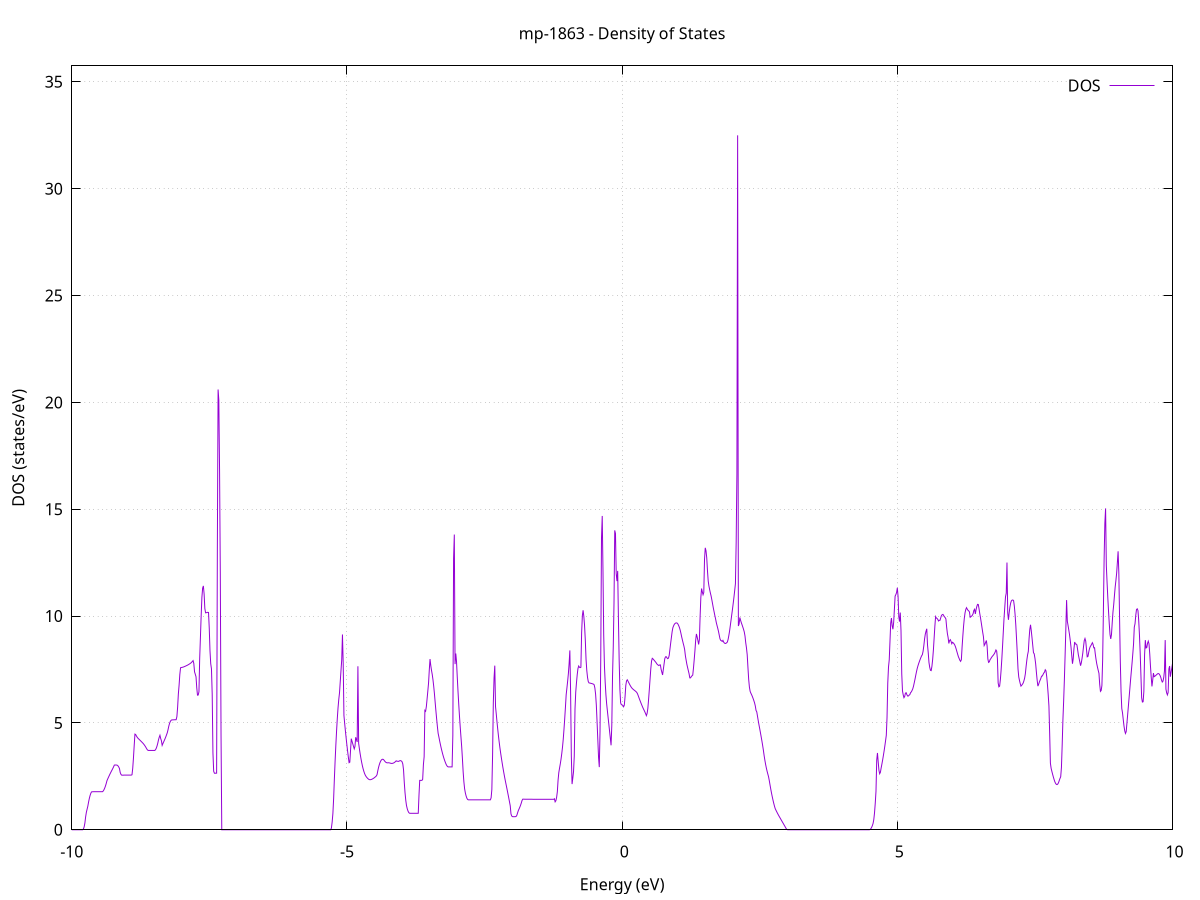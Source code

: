 set title 'mp-1863 - Density of States'
set xlabel 'Energy (eV)'
set ylabel 'DOS (states/eV)'
set grid
set xrange [-10:10]
set yrange [0:35.748]
set xzeroaxis lt -1
set terminal png size 800,600
set output 'mp-1863_dos_gnuplot.png'
plot '-' using 1:2 with lines title 'DOS'
-11.018900 0.000000
-11.005600 0.000000
-10.992200 0.000000
-10.978800 0.000000
-10.965400 0.000000
-10.952100 0.000000
-10.938700 0.000000
-10.925300 0.000000
-10.912000 0.000000
-10.898600 0.000000
-10.885200 0.000000
-10.871800 0.000000
-10.858500 0.000000
-10.845100 0.000000
-10.831700 0.000000
-10.818400 0.000000
-10.805000 0.000000
-10.791600 0.000000
-10.778200 0.000000
-10.764900 0.000000
-10.751500 0.000000
-10.738100 0.000000
-10.724800 0.000000
-10.711400 0.000000
-10.698000 0.000000
-10.684600 0.000000
-10.671300 0.000000
-10.657900 0.000000
-10.644500 0.000000
-10.631200 0.000000
-10.617800 0.000000
-10.604400 0.000000
-10.591000 0.000000
-10.577700 0.000000
-10.564300 0.000000
-10.550900 0.000000
-10.537600 0.000000
-10.524200 0.000000
-10.510800 0.000000
-10.497400 0.000000
-10.484100 0.000000
-10.470700 0.000000
-10.457300 0.000000
-10.444000 0.000000
-10.430600 0.000000
-10.417200 0.000000
-10.403800 0.000000
-10.390500 0.000000
-10.377100 0.000000
-10.363700 0.000000
-10.350400 0.000000
-10.337000 0.000000
-10.323600 0.000000
-10.310200 0.000000
-10.296900 0.000000
-10.283500 0.000000
-10.270100 0.000000
-10.256800 0.000000
-10.243400 0.000000
-10.230000 0.000000
-10.216600 0.000000
-10.203300 0.000000
-10.189900 0.000000
-10.176500 0.000000
-10.163200 0.000000
-10.149800 0.000000
-10.136400 0.000000
-10.123000 0.000000
-10.109700 0.000000
-10.096300 0.000000
-10.082900 0.000000
-10.069600 0.000000
-10.056200 0.000000
-10.042800 0.000000
-10.029400 0.000000
-10.016100 0.000000
-10.002700 0.000000
-9.989300 0.000000
-9.976000 0.000000
-9.962600 0.000000
-9.949200 0.000000
-9.935800 0.000000
-9.922500 0.000000
-9.909100 0.000000
-9.895700 0.000000
-9.882400 0.000000
-9.869000 0.000000
-9.855600 0.000000
-9.842200 0.000000
-9.828900 0.000000
-9.815500 0.000000
-9.802100 0.000300
-9.788800 0.036900
-9.775400 0.135500
-9.762000 0.317200
-9.748600 0.602800
-9.735300 0.816600
-9.721900 0.961800
-9.708500 1.105700
-9.695200 1.296000
-9.681800 1.462000
-9.668400 1.597600
-9.655000 1.702900
-9.641700 1.771100
-9.628300 1.780000
-9.614900 1.780200
-9.601600 1.780400
-9.588200 1.780600
-9.574800 1.780800
-9.561400 1.781000
-9.548100 1.781100
-9.534700 1.781300
-9.521300 1.781400
-9.508000 1.781600
-9.494600 1.781700
-9.481200 1.781800
-9.467800 1.781900
-9.454500 1.782100
-9.441100 1.782700
-9.427700 1.818200
-9.414400 1.878400
-9.401000 1.956700
-9.387600 2.053000
-9.374200 2.167400
-9.360900 2.298700
-9.347500 2.377800
-9.334100 2.454600
-9.320800 2.529200
-9.307400 2.601600
-9.294000 2.671800
-9.280600 2.739800
-9.267300 2.805600
-9.253900 2.873600
-9.240500 2.947000
-9.227200 3.025800
-9.213800 3.032800
-9.200400 3.028400
-9.187000 3.029900
-9.173700 3.020400
-9.160300 2.989000
-9.146900 2.937900
-9.133600 2.863500
-9.120200 2.680500
-9.106800 2.595200
-9.093400 2.555600
-9.080100 2.556100
-9.066700 2.556600
-9.053300 2.557100
-9.039900 2.557500
-9.026600 2.557800
-9.013200 2.558100
-8.999800 2.558300
-8.986500 2.558500
-8.973100 2.558700
-8.959700 2.558700
-8.946300 2.558700
-8.933000 2.558700
-8.919600 2.558600
-8.906200 2.574600
-8.892900 2.874600
-8.879500 3.361200
-8.866100 3.940200
-8.852700 4.477300
-8.839400 4.457700
-8.826000 4.390700
-8.812600 4.333800
-8.799300 4.288800
-8.785900 4.254000
-8.772500 4.220500
-8.759100 4.186600
-8.745800 4.152300
-8.732400 4.117700
-8.719000 4.082700
-8.705700 4.046400
-8.692300 4.005200
-8.678900 3.958800
-8.665500 3.907100
-8.652200 3.850300
-8.638800 3.788200
-8.625400 3.737900
-8.612100 3.714600
-8.598700 3.711700
-8.585300 3.711900
-8.571900 3.712000
-8.558600 3.712100
-8.545200 3.712200
-8.531800 3.712300
-8.518500 3.712400
-8.505100 3.712500
-8.491700 3.713700
-8.478300 3.747100
-8.465000 3.816800
-8.451600 3.916400
-8.438200 4.045700
-8.424900 4.204900
-8.411500 4.328700
-8.398100 4.421800
-8.384700 4.269600
-8.371400 4.168100
-8.358000 3.950900
-8.344600 4.032000
-8.331300 4.110100
-8.317900 4.186700
-8.304500 4.268000
-8.291100 4.354900
-8.277800 4.447300
-8.264400 4.545200
-8.251000 4.686500
-8.237700 4.847900
-8.224300 4.973400
-8.210900 5.062900
-8.197500 5.117200
-8.184200 5.140300
-8.170800 5.142800
-8.157400 5.144600
-8.144100 5.146200
-8.130700 5.147800
-8.117300 5.149300
-8.103900 5.150800
-8.090600 5.293300
-8.077200 5.727600
-8.063800 6.355000
-8.050500 6.760700
-8.037100 7.266600
-8.023700 7.582200
-8.010300 7.591400
-7.997000 7.599200
-7.983600 7.608400
-7.970200 7.619000
-7.956900 7.632700
-7.943500 7.648000
-7.930100 7.663700
-7.916700 7.679900
-7.903400 7.696600
-7.890000 7.714900
-7.876600 7.734800
-7.863300 7.756500
-7.849900 7.779800
-7.836500 7.805600
-7.823100 7.837400
-7.809800 7.875300
-7.796400 7.916400
-7.783000 7.783100
-7.769700 7.391600
-7.756300 7.279600
-7.742900 7.160700
-7.729500 6.649400
-7.716200 6.300000
-7.702800 6.305900
-7.689400 6.460700
-7.676100 8.017600
-7.662700 9.012500
-7.649300 10.014800
-7.635900 10.877800
-7.622600 11.308300
-7.609200 11.412100
-7.595800 11.036300
-7.582500 10.353700
-7.569100 10.152300
-7.555700 10.159100
-7.542300 10.167300
-7.529000 10.176900
-7.515600 10.167700
-7.502200 9.431900
-7.488900 8.374400
-7.475500 7.771800
-7.462100 7.528600
-7.448700 6.345400
-7.435400 3.603200
-7.422000 2.738800
-7.408600 2.647300
-7.395300 2.647400
-7.381900 2.647500
-7.368500 2.647500
-7.355100 13.196000
-7.341800 20.602900
-7.328400 20.109100
-7.315000 16.839100
-7.301700 12.058400
-7.288300 4.450700
-7.274900 0.000000
-7.261500 0.000000
-7.248200 0.000000
-7.234800 0.000000
-7.221400 0.000000
-7.208100 0.000000
-7.194700 0.000000
-7.181300 0.000000
-7.167900 0.000000
-7.154600 0.000000
-7.141200 0.000000
-7.127800 0.000000
-7.114500 0.000000
-7.101100 0.000000
-7.087700 0.000000
-7.074300 0.000000
-7.061000 0.000000
-7.047600 0.000000
-7.034200 0.000000
-7.020900 0.000000
-7.007500 0.000000
-6.994100 0.000000
-6.980700 0.000000
-6.967400 0.000000
-6.954000 0.000000
-6.940600 0.000000
-6.927300 0.000000
-6.913900 0.000000
-6.900500 0.000000
-6.887100 0.000000
-6.873800 0.000000
-6.860400 0.000000
-6.847000 0.000000
-6.833600 0.000000
-6.820300 0.000000
-6.806900 0.000000
-6.793500 0.000000
-6.780200 0.000000
-6.766800 0.000000
-6.753400 0.000000
-6.740000 0.000000
-6.726700 0.000000
-6.713300 0.000000
-6.699900 0.000000
-6.686600 0.000000
-6.673200 0.000000
-6.659800 0.000000
-6.646400 0.000000
-6.633100 0.000000
-6.619700 0.000000
-6.606300 0.000000
-6.593000 0.000000
-6.579600 0.000000
-6.566200 0.000000
-6.552800 0.000000
-6.539500 0.000000
-6.526100 0.000000
-6.512700 0.000000
-6.499400 0.000000
-6.486000 0.000000
-6.472600 0.000000
-6.459200 0.000000
-6.445900 0.000000
-6.432500 0.000000
-6.419100 0.000000
-6.405800 0.000000
-6.392400 0.000000
-6.379000 0.000000
-6.365600 0.000000
-6.352300 0.000000
-6.338900 0.000000
-6.325500 0.000000
-6.312200 0.000000
-6.298800 0.000000
-6.285400 0.000000
-6.272000 0.000000
-6.258700 0.000000
-6.245300 0.000000
-6.231900 0.000000
-6.218600 0.000000
-6.205200 0.000000
-6.191800 0.000000
-6.178400 0.000000
-6.165100 0.000000
-6.151700 0.000000
-6.138300 0.000000
-6.125000 0.000000
-6.111600 0.000000
-6.098200 0.000000
-6.084800 0.000000
-6.071500 0.000000
-6.058100 0.000000
-6.044700 0.000000
-6.031400 0.000000
-6.018000 0.000000
-6.004600 0.000000
-5.991200 0.000000
-5.977900 0.000000
-5.964500 0.000000
-5.951100 0.000000
-5.937800 0.000000
-5.924400 0.000000
-5.911000 0.000000
-5.897600 0.000000
-5.884300 0.000000
-5.870900 0.000000
-5.857500 0.000000
-5.844200 0.000000
-5.830800 0.000000
-5.817400 0.000000
-5.804000 0.000000
-5.790700 0.000000
-5.777300 0.000000
-5.763900 0.000000
-5.750600 0.000000
-5.737200 0.000000
-5.723800 0.000000
-5.710400 0.000000
-5.697100 0.000000
-5.683700 0.000000
-5.670300 0.000000
-5.657000 0.000000
-5.643600 0.000000
-5.630200 0.000000
-5.616800 0.000000
-5.603500 0.000000
-5.590100 0.000000
-5.576700 0.000000
-5.563400 0.000000
-5.550000 0.000000
-5.536600 0.000000
-5.523200 0.000000
-5.509900 0.000000
-5.496500 0.000000
-5.483100 0.000000
-5.469800 0.000000
-5.456400 0.000000
-5.443000 0.000000
-5.429600 0.000000
-5.416300 0.000000
-5.402900 0.000000
-5.389500 0.000000
-5.376200 0.000000
-5.362800 0.000000
-5.349400 0.000000
-5.336000 0.000000
-5.322700 0.000000
-5.309300 0.000000
-5.295900 0.000000
-5.282600 0.086300
-5.269200 0.358700
-5.255800 0.763500
-5.242400 1.450900
-5.229100 2.368800
-5.215700 3.203400
-5.202300 3.955000
-5.189000 4.623400
-5.175600 5.208700
-5.162200 5.709300
-5.148800 6.101400
-5.135500 6.411700
-5.122100 6.930300
-5.108700 7.452000
-5.095400 7.946100
-5.082000 9.137700
-5.068600 7.789000
-5.055200 5.351300
-5.041900 4.980300
-5.028500 4.627700
-5.015100 4.293400
-5.001800 3.977500
-4.988400 3.680000
-4.975000 3.400800
-4.961600 3.140000
-4.948300 3.164100
-4.934900 3.728800
-4.921500 4.263600
-4.908200 4.141600
-4.894800 4.021300
-4.881400 3.902900
-4.868000 3.786200
-4.854700 3.900300
-4.841300 4.329800
-4.827900 4.218400
-4.814600 4.108800
-4.801200 7.652900
-4.787800 4.046600
-4.774400 3.796400
-4.761100 3.567400
-4.747700 3.359600
-4.734300 3.172900
-4.720900 3.007600
-4.707600 2.863400
-4.694200 2.740400
-4.680800 2.638600
-4.667500 2.558100
-4.654100 2.498700
-4.640700 2.452800
-4.627300 2.413600
-4.614000 2.381100
-4.600600 2.355300
-4.587200 2.342800
-4.573900 2.342400
-4.560500 2.351500
-4.547100 2.365800
-4.533700 2.383300
-4.520400 2.403900
-4.507000 2.427600
-4.493600 2.454500
-4.480300 2.484400
-4.466900 2.517500
-4.453500 2.580100
-4.440100 2.758200
-4.426800 2.911200
-4.413400 3.038900
-4.400000 3.141400
-4.386700 3.218600
-4.373300 3.270700
-4.359900 3.297600
-4.346500 3.299900
-4.333200 3.277600
-4.319800 3.231800
-4.306400 3.188000
-4.293100 3.156900
-4.279700 3.138400
-4.266300 3.132500
-4.252900 3.135200
-4.239600 3.134100
-4.226200 3.128200
-4.212800 3.117600
-4.199500 3.108000
-4.186100 3.105000
-4.172700 3.108600
-4.159300 3.118900
-4.146000 3.135900
-4.132600 3.159400
-4.119200 3.189700
-4.105900 3.226500
-4.092500 3.206500
-4.079100 3.207800
-4.065700 3.199000
-4.052400 3.213000
-4.039000 3.233700
-4.025600 3.235600
-4.012300 3.218600
-3.998900 3.182900
-3.985500 3.078900
-3.972100 2.802200
-3.958800 2.219100
-3.945400 1.747500
-3.932000 1.387300
-3.918700 1.138500
-3.905300 0.989100
-3.891900 0.882500
-3.878500 0.811400
-3.865200 0.775800
-3.851800 0.771200
-3.838400 0.771200
-3.825100 0.771200
-3.811700 0.771200
-3.798300 0.771200
-3.784900 0.771200
-3.771600 0.771200
-3.758200 0.771200
-3.744800 0.771200
-3.731500 0.771200
-3.718100 0.771200
-3.704700 0.771200
-3.691300 1.620200
-3.678000 2.313300
-3.664600 2.313300
-3.651200 2.313200
-3.637900 2.313200
-3.624500 2.358200
-3.611100 3.052200
-3.597700 3.418900
-3.584400 5.587000
-3.571000 5.548300
-3.557600 5.768900
-3.544300 6.122000
-3.530900 6.489700
-3.517500 6.872100
-3.504100 7.484300
-3.490800 7.988100
-3.477400 7.691500
-3.464000 7.462300
-3.450700 7.268700
-3.437300 7.020200
-3.423900 6.717000
-3.410500 6.359000
-3.397200 5.954500
-3.383800 5.559300
-3.370400 5.183800
-3.357100 4.827900
-3.343700 4.516700
-3.330300 4.349200
-3.316900 4.172100
-3.303600 4.005500
-3.290200 3.849500
-3.276800 3.704100
-3.263500 3.569200
-3.250100 3.445000
-3.236700 3.331300
-3.223300 3.228200
-3.210000 3.135600
-3.196600 3.053900
-3.183200 2.991900
-3.169900 2.954300
-3.156500 2.941200
-3.143100 2.941200
-3.129700 2.941200
-3.116400 2.941200
-3.103000 2.941200
-3.089600 2.941200
-3.076300 4.428900
-3.062900 12.691400
-3.049500 13.816400
-3.036100 7.752800
-3.022800 8.249800
-3.009400 7.866700
-2.996000 7.152700
-2.982700 6.491300
-2.969300 5.882500
-2.955900 5.326200
-2.942500 4.822400
-2.929200 4.355600
-2.915800 3.895300
-2.902400 3.335700
-2.889100 2.718000
-2.875700 2.245100
-2.862300 1.917100
-2.848900 1.723100
-2.835600 1.584100
-2.822200 1.483800
-2.808800 1.422400
-2.795500 1.399900
-2.782100 1.399800
-2.768700 1.399800
-2.755300 1.399800
-2.742000 1.399800
-2.728600 1.399800
-2.715200 1.399800
-2.701900 1.399800
-2.688500 1.399800
-2.675100 1.399800
-2.661700 1.399800
-2.648400 1.399800
-2.635000 1.399800
-2.621600 1.399800
-2.608300 1.399800
-2.594900 1.399800
-2.581500 1.399800
-2.568100 1.399700
-2.554800 1.399700
-2.541400 1.399700
-2.528000 1.399700
-2.514600 1.399700
-2.501300 1.399700
-2.487900 1.399700
-2.474500 1.399700
-2.461200 1.399700
-2.447800 1.399700
-2.434400 1.399700
-2.421000 1.399700
-2.407700 1.399700
-2.394300 1.399700
-2.380900 1.496300
-2.367600 1.880900
-2.354200 3.483500
-2.340800 5.941300
-2.327400 7.107200
-2.314100 7.680500
-2.300700 5.761700
-2.287300 5.417400
-2.274000 5.050100
-2.260600 4.707500
-2.247200 4.389400
-2.233800 4.096000
-2.220500 3.827200
-2.207100 3.582600
-2.193700 3.352100
-2.180400 3.131600
-2.167000 2.920900
-2.153600 2.720100
-2.140200 2.529200
-2.126900 2.348200
-2.113500 2.176900
-2.100100 2.008000
-2.086800 1.836300
-2.073400 1.661700
-2.060000 1.484400
-2.046600 1.304200
-2.033300 1.121200
-2.019900 0.740600
-2.006500 0.645900
-1.993200 0.614100
-1.979800 0.613100
-1.966400 0.613100
-1.953000 0.613100
-1.939700 0.613100
-1.926300 0.625300
-1.912900 0.681600
-1.899600 0.794700
-1.886200 0.899700
-1.872800 0.977800
-1.859400 1.056600
-1.846100 1.145500
-1.832700 1.249400
-1.819300 1.368300
-1.806000 1.431600
-1.792600 1.431200
-1.779200 1.430900
-1.765800 1.430600
-1.752500 1.430300
-1.739100 1.429900
-1.725700 1.429600
-1.712400 1.429400
-1.699000 1.429100
-1.685600 1.428800
-1.672200 1.428500
-1.658900 1.428300
-1.645500 1.428000
-1.632100 1.427800
-1.618800 1.427600
-1.605400 1.427400
-1.592000 1.427200
-1.578600 1.427000
-1.565300 1.426800
-1.551900 1.426600
-1.538500 1.426400
-1.525200 1.426300
-1.511800 1.426100
-1.498400 1.426000
-1.485000 1.425800
-1.471700 1.425700
-1.458300 1.425600
-1.444900 1.425500
-1.431600 1.425400
-1.418200 1.425300
-1.404800 1.425300
-1.391400 1.425200
-1.378100 1.425100
-1.364700 1.425100
-1.351300 1.425000
-1.338000 1.425000
-1.324600 1.425000
-1.311200 1.425000
-1.297800 1.425000
-1.284500 1.425000
-1.271100 1.425000
-1.257700 1.425000
-1.244400 1.425100
-1.231000 1.451600
-1.217600 1.307500
-1.204200 1.358200
-1.190900 1.512800
-1.177500 1.782100
-1.164100 2.323900
-1.150800 2.677700
-1.137400 2.886400
-1.124000 3.081300
-1.110600 3.301900
-1.097300 3.560700
-1.083900 3.860800
-1.070500 4.230200
-1.057200 4.686400
-1.043800 5.191200
-1.030400 5.736300
-1.017000 6.321900
-1.003700 6.631100
-0.990300 6.953200
-0.976900 7.311700
-0.963600 7.780000
-0.950200 8.392500
-0.936800 6.491200
-0.923400 3.466100
-0.910100 2.138300
-0.896700 2.412400
-0.883300 2.720600
-0.870000 3.445100
-0.856600 5.648800
-0.843200 6.441900
-0.829800 6.884000
-0.816500 7.251000
-0.803100 7.542900
-0.789700 7.663700
-0.776400 7.607100
-0.763000 7.588100
-0.749600 7.604900
-0.736200 9.227900
-0.722900 10.019600
-0.709500 10.271100
-0.696100 9.985500
-0.682800 9.550600
-0.669400 8.878500
-0.656000 7.979700
-0.642600 7.461300
-0.629300 7.134500
-0.615900 6.938700
-0.602500 6.873800
-0.589200 6.866000
-0.575800 6.858500
-0.562400 6.849800
-0.549000 6.839800
-0.535700 6.828500
-0.522300 6.816000
-0.508900 6.787200
-0.495600 6.635900
-0.482200 6.341600
-0.468800 5.825300
-0.455400 5.034500
-0.442100 4.221700
-0.428700 3.387000
-0.415300 2.931600
-0.402000 4.591500
-0.388600 8.068800
-0.375200 13.651800
-0.361800 14.687400
-0.348500 12.190000
-0.335100 9.120900
-0.321700 7.653600
-0.308300 6.909700
-0.295000 6.323700
-0.281600 5.895300
-0.268200 5.567500
-0.254900 5.250400
-0.241500 4.930700
-0.228100 4.607700
-0.214700 4.281500
-0.201400 3.952100
-0.188000 4.879500
-0.174600 7.201600
-0.161300 8.569100
-0.147900 10.620500
-0.134500 14.011500
-0.121100 13.862600
-0.107800 11.980400
-0.094400 11.638900
-0.081000 12.114400
-0.067700 9.895800
-0.054300 7.946800
-0.040900 6.573800
-0.027500 5.936600
-0.014200 5.853400
-0.000800 5.844900
0.012600 5.816500
0.025900 5.755800
0.039300 5.833000
0.052700 6.222500
0.066100 6.749400
0.079400 6.961900
0.092800 7.018300
0.106200 6.956400
0.119500 6.887800
0.132900 6.820100
0.146300 6.753500
0.159700 6.694700
0.173000 6.645400
0.186400 6.605800
0.199800 6.574600
0.213100 6.545600
0.226500 6.518000
0.239900 6.491700
0.253300 6.460700
0.266600 6.422700
0.280000 6.358400
0.293400 6.266600
0.306700 6.171300
0.320100 6.078600
0.333500 5.988300
0.346900 5.900400
0.360200 5.815100
0.373600 5.732300
0.387000 5.656600
0.400300 5.586000
0.413700 5.510600
0.427100 5.429200
0.440500 5.341700
0.453800 5.447700
0.467200 5.685900
0.480600 6.101200
0.493900 6.567100
0.507300 7.051200
0.520700 7.537000
0.534100 7.893000
0.547400 8.023900
0.560800 7.996200
0.574200 7.955000
0.587500 7.913400
0.600900 7.871400
0.614300 7.829000
0.627700 7.774600
0.641000 7.731800
0.654400 7.706400
0.667800 7.684400
0.681100 7.713600
0.694500 7.717900
0.707900 7.511600
0.721300 7.375300
0.734600 7.245400
0.748000 7.498300
0.761400 7.752000
0.774700 8.007700
0.788100 8.094200
0.801500 8.098600
0.814900 8.044200
0.828200 8.007600
0.841600 8.033000
0.855000 8.160700
0.868300 8.446800
0.881700 8.730500
0.895100 9.004800
0.908500 9.272900
0.921800 9.457700
0.935200 9.547100
0.948600 9.616900
0.961900 9.656000
0.975300 9.677400
0.988700 9.681000
1.002100 9.666800
1.015400 9.617900
1.028800 9.545000
1.042200 9.454400
1.055500 9.335800
1.068900 9.183600
1.082300 9.020600
1.095700 8.873400
1.109000 8.730400
1.122400 8.596800
1.135800 8.434700
1.149100 8.142300
1.162500 7.940400
1.175900 7.744900
1.189300 7.592500
1.202600 7.447300
1.216000 7.302700
1.229400 7.107800
1.242700 7.109300
1.256100 7.166200
1.269500 7.206200
1.282900 7.240300
1.296200 7.571700
1.309600 7.967800
1.323000 8.394500
1.336300 8.877800
1.349700 9.164100
1.363100 9.023200
1.376500 8.856000
1.389800 8.672700
1.403200 8.893800
1.416600 9.979500
1.429900 10.871500
1.443300 11.290200
1.456700 11.133500
1.470100 11.001000
1.483400 11.105300
1.496800 12.654600
1.510200 13.194300
1.523500 13.058200
1.536900 12.733200
1.550300 12.126100
1.563700 11.644800
1.577000 11.406000
1.590400 11.232400
1.603800 11.074400
1.617100 10.932200
1.630500 10.753000
1.643900 10.561200
1.657300 10.370500
1.670600 10.201800
1.684000 10.030100
1.697400 9.872000
1.710700 9.698900
1.724100 9.558100
1.737500 9.426600
1.750900 9.280900
1.764200 9.109200
1.777600 8.937600
1.791000 8.863200
1.804400 8.845900
1.817700 8.813900
1.831100 8.862200
1.844500 8.781700
1.857800 8.739700
1.871200 8.717900
1.884600 8.723200
1.898000 8.749000
1.911300 8.784300
1.924700 8.901400
1.938100 9.082400
1.951400 9.289400
1.964800 9.540100
1.978200 9.802400
1.991600 10.064000
2.004900 10.323600
2.018300 10.599200
2.031700 10.889600
2.045000 11.194800
2.058400 11.514900
2.071800 13.435300
2.085200 16.637800
2.098500 32.498100
2.111900 9.534900
2.125300 9.632700
2.138600 9.935000
2.152000 9.802500
2.165400 9.690500
2.178800 9.592400
2.192100 9.490700
2.205500 9.382900
2.218900 9.260000
2.232200 9.070700
2.245600 8.754000
2.259000 8.511400
2.272400 8.188800
2.285700 7.602900
2.299100 7.037600
2.312500 6.672700
2.325800 6.477900
2.339200 6.391400
2.352600 6.318700
2.366000 6.236900
2.379300 6.146200
2.392700 6.046400
2.406100 5.937600
2.419400 5.795400
2.432800 5.585100
2.446200 5.517000
2.459600 5.311000
2.472900 5.103900
2.486300 4.910500
2.499700 4.727500
2.513000 4.540000
2.526400 4.347800
2.539800 4.149200
2.553200 3.940100
2.566500 3.719600
2.579900 3.470100
2.593300 3.255700
2.606600 3.063000
2.620000 2.891800
2.633400 2.742300
2.646800 2.610400
2.660100 2.484000
2.673500 2.301900
2.686900 2.101400
2.700200 1.905700
2.713600 1.722400
2.727000 1.551500
2.740400 1.393100
2.753700 1.247100
2.767100 1.113500
2.780500 0.994400
2.793800 0.921000
2.807200 0.850800
2.820600 0.783000
2.834000 0.717600
2.847300 0.654600
2.860700 0.594000
2.874100 0.534200
2.887400 0.474400
2.900800 0.414500
2.914200 0.354500
2.927600 0.294400
2.940900 0.234200
2.954300 0.173900
2.967700 0.113600
2.981000 0.053200
2.994400 0.011400
3.007800 0.000000
3.021200 0.000000
3.034500 0.000000
3.047900 0.000000
3.061300 0.000000
3.074600 0.000000
3.088000 0.000000
3.101400 0.000000
3.114800 0.000000
3.128100 0.000000
3.141500 0.000000
3.154900 0.000000
3.168200 0.000000
3.181600 0.000000
3.195000 0.000000
3.208400 0.000000
3.221700 0.000000
3.235100 0.000000
3.248500 0.000000
3.261800 0.000000
3.275200 0.000000
3.288600 0.000000
3.302000 0.000000
3.315300 0.000000
3.328700 0.000000
3.342100 0.000000
3.355400 0.000000
3.368800 0.000000
3.382200 0.000000
3.395600 0.000000
3.408900 0.000000
3.422300 0.000000
3.435700 0.000000
3.449000 0.000000
3.462400 0.000000
3.475800 0.000000
3.489200 0.000000
3.502500 0.000000
3.515900 0.000000
3.529300 0.000000
3.542600 0.000000
3.556000 0.000000
3.569400 0.000000
3.582800 0.000000
3.596100 0.000000
3.609500 0.000000
3.622900 0.000000
3.636200 0.000000
3.649600 0.000000
3.663000 0.000000
3.676400 0.000000
3.689700 0.000000
3.703100 0.000000
3.716500 0.000000
3.729800 0.000000
3.743200 0.000000
3.756600 0.000000
3.770000 0.000000
3.783300 0.000000
3.796700 0.000000
3.810100 0.000000
3.823400 0.000000
3.836800 0.000000
3.850200 0.000000
3.863600 0.000000
3.876900 0.000000
3.890300 0.000000
3.903700 0.000000
3.917000 0.000000
3.930400 0.000000
3.943800 0.000000
3.957200 0.000000
3.970500 0.000000
3.983900 0.000000
3.997300 0.000000
4.010700 0.000000
4.024000 0.000000
4.037400 0.000000
4.050800 0.000000
4.064100 0.000000
4.077500 0.000000
4.090900 0.000000
4.104300 0.000000
4.117600 0.000000
4.131000 0.000000
4.144400 0.000000
4.157700 0.000000
4.171100 0.000000
4.184500 0.000000
4.197900 0.000000
4.211200 0.000000
4.224600 0.000000
4.238000 0.000000
4.251300 0.000000
4.264700 0.000000
4.278100 0.000000
4.291500 0.000000
4.304800 0.000000
4.318200 0.000000
4.331600 0.000000
4.344900 0.000000
4.358300 0.000000
4.371700 0.000000
4.385100 0.000000
4.398400 0.000000
4.411800 0.000000
4.425200 0.000000
4.438500 0.000000
4.451900 0.000000
4.465300 0.000000
4.478700 0.000000
4.492000 0.000100
4.505400 0.013300
4.518800 0.049200
4.532100 0.107800
4.545500 0.189000
4.558900 0.293000
4.572300 0.474200
4.585600 0.787300
4.599000 1.239700
4.612400 1.799100
4.625700 3.258500
4.639100 3.594200
4.652500 3.176800
4.665900 2.789600
4.679200 2.621800
4.692600 2.688500
4.706000 2.891500
4.719300 3.068800
4.732700 3.259700
4.746100 3.464400
4.759500 3.682800
4.772800 3.915000
4.786200 4.160900
4.799600 4.420500
4.812900 5.250800
4.826300 6.864200
4.839700 7.614200
4.853100 7.952100
4.866400 8.799100
4.879800 9.670900
4.893200 9.908800
4.906500 9.546300
4.919900 9.384800
4.933300 9.700800
4.946700 10.315100
4.960000 10.936000
4.973400 11.004600
4.986800 11.102500
5.000100 11.322900
5.013500 10.923800
5.026900 9.966800
5.040300 9.742900
5.053600 10.165300
5.067000 9.318200
5.080400 7.294400
5.093700 6.501300
5.107100 6.311300
5.120500 6.182200
5.133900 6.238900
5.147200 6.395800
5.160600 6.412700
5.174000 6.320900
5.187300 6.258800
5.200700 6.260300
5.214100 6.298800
5.227500 6.325900
5.240800 6.415700
5.254200 6.452000
5.267600 6.518000
5.280900 6.599100
5.294300 6.721200
5.307700 6.881500
5.321100 7.043600
5.334400 7.222300
5.347800 7.392800
5.361200 7.545400
5.374500 7.668700
5.387900 7.776600
5.401300 7.877700
5.414700 7.971800
5.428000 8.059000
5.441400 8.139400
5.454800 8.194900
5.468100 8.353600
5.481500 8.611500
5.494900 8.925000
5.508300 9.157000
5.521600 9.292000
5.535000 9.406900
5.548400 8.651100
5.561700 8.288100
5.575100 7.828800
5.588500 7.604000
5.601900 7.462900
5.615200 7.448700
5.628600 7.648700
5.642000 7.966700
5.655300 8.408700
5.668700 8.963500
5.682100 9.524500
5.695500 9.975800
5.708800 9.910100
5.722200 9.888400
5.735600 9.842700
5.748900 9.770600
5.762300 9.799800
5.775700 9.803200
5.789100 9.921200
5.802400 10.029800
5.815800 10.066200
5.829200 10.078900
5.842500 10.023700
5.855900 9.969000
5.869300 9.929400
5.882700 9.865300
5.896000 9.483600
5.909400 9.186300
5.922800 8.998200
5.936100 8.719700
5.949500 8.855100
5.962900 8.897000
5.976300 8.818100
5.989600 8.706600
6.003000 8.773800
6.016400 8.747000
6.029700 8.705400
6.043100 8.648800
6.056500 8.563200
6.069900 8.454200
6.083200 8.331500
6.096600 8.211800
6.110000 8.096200
6.123400 8.016400
6.136700 7.930800
6.150100 7.881300
6.163500 7.958900
6.176800 8.552300
6.190200 9.060900
6.203600 9.525100
6.217000 9.893600
6.230300 10.149400
6.243700 10.308100
6.257100 10.392800
6.270400 10.327600
6.283800 10.271900
6.297200 10.244300
6.310600 10.194000
6.323900 9.944300
6.337300 9.973000
6.350700 9.999300
6.364000 10.039800
6.377400 10.116400
6.390800 10.267600
6.404200 10.319400
6.417500 10.100400
6.430900 10.299300
6.444300 10.448700
6.457600 10.548700
6.471000 10.544000
6.484400 10.347400
6.497800 10.122700
6.511100 9.923900
6.524500 9.703300
6.537900 9.474100
6.551200 9.245000
6.564600 9.035800
6.578000 8.620400
6.591400 8.682700
6.604700 8.768200
6.618100 8.858400
6.631500 8.596600
6.644800 7.994700
6.658200 7.833300
6.671600 7.859500
6.685000 7.960300
6.698300 8.005400
6.711700 8.065100
6.725100 8.113400
6.738400 8.152200
6.751800 8.196300
6.765200 8.250100
6.778600 8.322500
6.791900 8.414500
6.805300 8.359900
6.818700 8.005200
6.832000 6.872300
6.845400 6.689500
6.858800 6.720600
6.872200 7.020800
6.885500 7.461500
6.898900 7.991400
6.912300 8.607900
6.925600 9.261100
6.939000 9.902000
6.952400 10.407600
6.965800 10.899900
6.979100 11.074300
6.992500 12.507200
7.005900 10.143500
7.019200 9.825200
7.032600 10.163600
7.046000 10.424400
7.059400 10.607800
7.072700 10.713600
7.086100 10.746200
7.099500 10.753800
7.112800 10.721000
7.126200 10.465800
7.139600 10.082600
7.153000 9.572900
7.166300 8.937300
7.179700 8.256900
7.193100 7.522100
7.206400 7.150900
7.219800 6.985300
7.233200 6.840300
7.246600 6.722300
7.259900 6.761100
7.273300 6.808900
7.286700 6.867000
7.300000 6.966500
7.313400 7.098400
7.326800 7.310100
7.340200 7.645700
7.353500 7.944000
7.366900 8.185000
7.380300 8.350500
7.393600 8.932800
7.407000 9.376600
7.420400 9.593400
7.433800 9.316500
7.447100 8.991000
7.460500 8.637000
7.473900 8.287200
7.487200 8.235600
7.500600 8.029400
7.514000 7.758800
7.527400 7.359800
7.540700 7.002500
7.554100 6.722300
7.567500 6.806100
7.580800 6.914400
7.594200 6.998600
7.607600 7.083500
7.621000 7.189900
7.634300 7.195500
7.647700 7.265200
7.661100 7.335300
7.674400 7.375900
7.687800 7.487500
7.701200 7.437100
7.714600 7.165600
7.727900 6.794000
7.741300 6.331900
7.754700 5.794000
7.768000 4.526600
7.781400 3.118000
7.794800 2.876400
7.808200 2.732900
7.821500 2.597900
7.834900 2.471600
7.848300 2.354000
7.861600 2.250400
7.875000 2.174700
7.888400 2.127600
7.901800 2.114200
7.915100 2.138600
7.928500 2.200600
7.941900 2.300400
7.955200 2.400500
7.968600 2.482500
7.982000 2.916500
7.995400 3.953200
8.008700 5.136100
8.022100 6.017800
8.035500 7.029600
8.048800 8.171500
8.062200 9.422600
8.075600 10.749000
8.089000 9.762300
8.102300 9.559700
8.115700 9.350000
8.129100 9.125300
8.142400 8.856900
8.155800 8.549400
8.169200 8.162200
8.182600 7.769600
8.195900 8.002400
8.209300 8.470900
8.222700 8.786400
8.236000 8.696000
8.249400 8.691100
8.262800 8.652700
8.276200 8.428400
8.289500 8.189100
8.302900 8.022100
8.316300 7.853400
8.329700 7.679500
8.343000 7.810500
8.356400 8.017700
8.369800 8.262700
8.383100 8.568000
8.396500 8.850500
8.409900 8.950300
8.423300 8.830700
8.436600 8.467100
8.450000 8.091800
8.463400 8.110500
8.476700 8.296600
8.490100 8.457200
8.503500 8.563400
8.516900 8.616900
8.530200 8.680700
8.543600 8.755000
8.557000 8.677300
8.570300 8.513500
8.583700 8.518900
8.597100 8.224800
8.610500 7.974400
8.623800 7.767900
8.637200 7.603300
8.650600 7.457800
8.663900 7.318700
8.677300 6.803100
8.690700 6.476900
8.704100 6.518700
8.717400 6.753700
8.730800 7.954500
8.744200 10.195300
8.757500 12.670400
8.770900 14.346500
8.784300 15.038200
8.797700 12.363300
8.811000 11.586800
8.824400 10.865300
8.837800 10.217300
8.851100 9.642700
8.864500 9.143100
8.877900 8.931400
8.891300 9.136400
8.904600 9.684300
8.918000 10.180300
8.931400 10.522300
8.944700 10.944300
8.958100 11.351000
8.971500 11.660400
8.984900 11.997800
8.998200 12.499600
9.011600 13.031000
9.025000 12.018800
9.038300 9.914400
9.051700 7.878600
9.065100 6.472200
9.078500 5.674600
9.091800 5.469300
9.105200 5.155900
9.118600 4.858600
9.131900 4.632300
9.145300 4.506800
9.158700 4.591400
9.172100 4.991300
9.185400 5.392900
9.198800 5.798200
9.212200 6.207100
9.225500 6.619600
9.238900 7.035700
9.252300 7.427000
9.265700 7.821400
9.279000 8.244100
9.292400 8.693700
9.305800 9.484400
9.319100 9.639900
9.332500 10.036700
9.345900 10.307100
9.359300 10.340200
9.372600 10.258600
9.386000 9.798900
9.399400 9.132800
9.412700 8.281300
9.426100 7.244400
9.439500 6.173200
9.452900 5.978000
9.466200 5.992100
9.479600 6.473000
9.493000 8.197800
9.506300 8.876900
9.519700 8.508300
9.533100 8.529600
9.546500 8.727300
9.559800 8.825600
9.573200 8.699600
9.586600 8.231700
9.599900 7.649900
9.613300 7.142400
9.626700 6.709100
9.640100 6.998100
9.653400 7.331800
9.666800 7.165100
9.680200 7.186500
9.693500 7.216300
9.706900 7.247200
9.720300 7.279400
9.733700 7.307400
9.747000 7.309100
9.760400 7.281500
9.773800 7.222000
9.787100 7.130200
9.800500 7.006000
9.813900 6.913400
9.827300 6.952600
9.840600 7.124900
9.854000 7.430300
9.867400 8.877600
9.880700 6.581600
9.894100 6.405900
9.907500 6.311000
9.920900 6.430900
9.934200 7.526100
9.947600 7.662500
9.961000 7.162000
9.974300 7.364600
9.987700 7.577400
10.001100 7.801300
10.014500 7.895400
10.027800 7.739800
10.041200 7.850400
10.054600 7.987300
10.067900 8.069400
10.081300 8.095900
10.094700 7.701200
10.108100 7.362900
10.121400 7.039700
10.134800 6.713000
10.148200 6.382800
10.161500 6.286600
10.174900 6.155300
10.188300 6.011100
10.201700 5.912300
10.215000 5.832500
10.228400 5.718600
10.241800 5.663400
10.255100 5.658000
10.268500 5.702300
10.281900 5.754000
10.295300 5.809300
10.308600 5.648600
10.322000 5.825100
10.335400 6.050500
10.348700 6.466500
10.362100 7.067300
10.375500 7.852800
10.388900 8.845300
10.402200 8.513600
10.415600 8.068000
10.429000 7.976200
10.442400 7.820500
10.455700 7.613200
10.469100 7.426900
10.482500 7.273400
10.495800 7.296000
10.509200 7.473400
10.522600 7.702600
10.536000 7.908300
10.549300 8.242300
10.562700 8.511000
10.576100 8.578300
10.589400 8.543000
10.602800 8.443600
10.616200 8.291600
10.629600 8.235400
10.642900 8.186300
10.656300 8.125600
10.669700 8.053300
10.683000 7.969400
10.696400 7.873900
10.709800 7.766800
10.723200 7.646900
10.736500 7.501000
10.749900 7.264600
10.763300 7.050400
10.776600 6.909100
10.790000 6.880000
10.803400 6.966200
10.816800 7.082700
10.830100 7.186300
10.843500 7.246700
10.856900 7.280600
10.870200 7.293400
10.883600 7.291700
10.897000 7.233900
10.910400 7.342400
10.923700 7.538600
10.937100 7.558200
10.950500 7.338100
10.963800 7.040000
10.977200 7.046900
10.990600 6.990500
11.004000 6.848500
11.017300 6.647800
11.030700 6.678200
11.044100 6.713700
11.057400 6.849600
11.070800 6.991300
11.084200 7.186500
11.097600 7.424000
11.110900 7.762000
11.124300 8.194200
11.137700 8.675300
11.151000 9.160500
11.164400 9.448100
11.177800 9.671600
11.191200 9.791000
11.204500 9.807400
11.217900 9.721300
11.231300 9.577300
11.244600 9.539700
11.258000 9.552400
11.271400 9.652100
11.284800 9.899100
11.298100 10.153500
11.311500 10.425800
11.324900 10.583300
11.338200 10.591700
11.351600 10.585700
11.365000 10.895000
11.378400 11.388300
11.391700 11.249500
11.405100 9.836700
11.418500 8.969300
11.431800 8.456300
11.445200 8.105500
11.458600 7.797200
11.472000 7.584800
11.485300 7.434900
11.498700 7.311700
11.512100 7.215400
11.525400 7.145900
11.538800 7.102400
11.552200 7.159400
11.565600 7.516000
11.578900 8.191300
11.592300 9.159100
11.605700 9.113800
11.619000 8.812600
11.632400 8.624900
11.645800 8.450200
11.659200 8.325200
11.672500 8.225900
11.685900 8.152400
11.699300 8.107800
11.712600 8.105600
11.726000 8.144600
11.739400 8.210400
11.752800 8.306900
11.766100 8.434100
11.779500 8.505900
11.792900 8.577600
11.806200 8.649700
11.819600 8.722900
11.833000 8.801900
11.846400 8.887300
11.859700 8.969700
11.873100 9.030900
11.886500 9.090200
11.899800 9.118700
11.913200 9.122900
11.926600 9.092700
11.940000 9.029700
11.953300 8.976300
11.966700 8.962800
11.980100 9.030100
11.993400 9.220100
12.006800 9.399800
12.020200 9.596700
12.033600 11.443400
12.046900 11.549700
12.060300 11.417200
12.073700 11.338800
12.087000 11.232800
12.100400 10.879600
12.113800 10.075900
12.127200 9.363300
12.140500 8.757500
12.153900 8.645700
12.167300 10.674500
12.180600 10.678100
12.194000 10.636100
12.207400 10.402500
12.220800 10.135700
12.234100 9.952400
12.247500 10.009500
12.260900 10.411600
12.274200 7.918000
12.287600 7.099700
12.301000 6.475400
12.314400 6.040400
12.327700 5.834800
12.341100 6.312100
12.354500 8.283100
12.367800 8.351100
12.381200 10.251600
12.394600 11.203100
12.408000 11.199100
12.421300 10.885600
12.434700 10.493900
12.448100 9.919900
12.461400 9.144100
12.474800 8.265000
12.488200 7.487600
12.501600 6.524500
12.514900 6.927200
12.528300 7.563200
12.541700 8.158500
12.555000 8.697200
12.568400 8.660200
12.581800 8.571400
12.595200 8.502900
12.608500 8.427200
12.621900 8.265900
12.635300 8.118000
12.648700 7.966200
12.662000 7.784700
12.675400 7.559300
12.688800 7.297000
12.702100 6.997800
12.715500 6.669900
12.728900 6.311200
12.742300 5.907800
12.755600 5.466200
12.769000 4.904200
12.782400 4.381700
12.795700 4.031000
12.809100 3.924900
12.822500 4.274400
12.835900 4.928900
12.849200 5.527800
12.862600 6.070900
12.876000 6.558400
12.889300 7.039900
12.902700 7.485000
12.916100 7.896400
12.929500 8.249900
12.942800 8.464600
12.956200 8.727900
12.969600 8.888800
12.982900 8.923500
12.996300 8.832100
13.009700 8.642900
13.023100 8.397100
13.036400 8.053200
13.049800 7.716400
13.063200 7.329700
13.076500 6.893000
13.089900 6.394000
13.103300 5.825000
13.116700 5.225600
13.130000 5.057000
13.143400 5.246100
13.156800 5.480400
13.170100 5.753900
13.183500 6.136900
13.196900 6.674200
13.210300 7.304300
13.223600 7.850500
13.237000 8.369500
13.250400 8.629500
13.263700 8.715900
13.277100 8.808400
13.290500 8.880300
13.303900 8.938500
13.317200 8.982900
13.330600 9.013700
13.344000 9.047600
13.357300 9.103600
13.370700 9.153700
13.384100 9.327200
13.397500 9.774700
13.410800 9.770800
13.424200 9.200900
13.437600 7.429100
13.450900 7.125900
13.464300 6.926100
13.477700 6.834900
13.491100 6.986100
13.504400 7.411800
13.517800 8.086900
13.531200 8.986000
13.544500 9.278100
13.557900 8.795100
13.571300 7.797900
13.584700 6.641600
13.598000 5.788800
13.611400 5.558600
13.624800 5.350700
13.638100 5.165100
13.651500 5.001800
13.664900 4.860700
13.678300 4.640200
13.691600 4.352500
13.705000 4.010500
13.718400 3.627900
13.731700 3.541200
13.745100 3.519300
13.758500 3.498700
13.771900 3.476300
13.785200 3.403100
13.798600 3.299100
13.812000 3.193000
13.825300 3.088400
13.838700 2.985500
13.852100 2.884100
13.865500 2.784300
13.878800 2.686200
13.892200 2.589600
13.905600 2.494600
13.918900 2.402300
13.932300 2.349000
13.945700 2.313900
13.959100 2.295600
13.972400 2.292800
13.985800 2.294200
13.999200 2.295800
14.012500 2.297300
14.025900 2.298900
14.039300 2.291800
14.052700 1.948700
14.066000 1.766900
14.079400 1.689400
14.092800 1.620100
14.106100 1.559000
14.119500 1.506100
14.132900 1.460600
14.146300 1.418700
14.159600 1.379700
14.173000 1.343700
14.186400 1.310600
14.199700 1.280500
14.213100 1.253300
14.226500 1.229000
14.239900 1.207700
14.253200 1.160500
14.266600 1.079000
14.280000 0.991000
14.293300 0.896600
14.306700 0.795800
14.320100 0.688600
14.333500 0.574900
14.346800 0.469500
14.360200 0.398400
14.373600 0.329100
14.386900 0.261600
14.400300 0.200000
14.413700 0.146800
14.427100 0.102000
14.440400 0.065700
14.453800 0.037700
14.467200 0.018300
14.480500 0.007200
14.493900 0.002000
14.507300 0.000000
14.520700 0.000000
14.534000 0.000000
14.547400 0.000000
14.560800 0.000000
14.574100 0.000000
14.587500 0.000000
14.600900 0.000000
14.614300 0.000000
14.627600 0.000000
14.641000 0.000000
14.654400 0.000000
14.667700 0.000000
14.681100 0.000000
14.694500 0.000000
14.707900 0.000000
14.721200 0.000000
14.734600 0.000000
14.748000 0.000000
14.761400 0.000000
14.774700 0.000000
14.788100 0.000000
14.801500 0.000000
14.814800 0.000000
14.828200 0.000000
14.841600 0.000000
14.855000 0.000000
14.868300 0.000000
14.881700 0.000000
14.895100 0.000000
14.908400 0.000000
14.921800 0.000000
14.935200 0.000000
14.948600 0.000000
14.961900 0.000000
14.975300 0.000000
14.988700 0.000000
15.002000 0.000000
15.015400 0.000000
15.028800 0.000000
15.042200 0.000000
15.055500 0.000000
15.068900 0.000000
15.082300 0.000000
15.095600 0.000000
15.109000 0.000000
15.122400 0.000000
15.135800 0.000000
15.149100 0.000000
15.162500 0.000000
15.175900 0.000000
15.189200 0.000000
15.202600 0.000000
15.216000 0.000000
15.229400 0.000000
15.242700 0.000000
15.256100 0.000000
15.269500 0.000000
15.282800 0.000000
15.296200 0.000000
15.309600 0.000000
15.323000 0.000000
15.336300 0.000000
15.349700 0.000000
15.363100 0.000000
15.376400 0.000000
15.389800 0.000000
15.403200 0.000000
15.416600 0.000000
15.429900 0.000000
15.443300 0.000000
15.456700 0.000000
15.470000 0.000000
15.483400 0.000000
15.496800 0.000000
15.510200 0.000000
15.523500 0.000000
15.536900 0.000000
15.550300 0.000000
15.563600 0.000000
15.577000 0.000000
15.590400 0.000000
15.603800 0.000000
15.617100 0.000000
15.630500 0.000000
15.643900 0.000000
15.657200 0.000000
15.670600 0.000000
15.684000 0.000000
15.697400 0.000000
15.710700 0.000000
15.724100 0.000000
e

